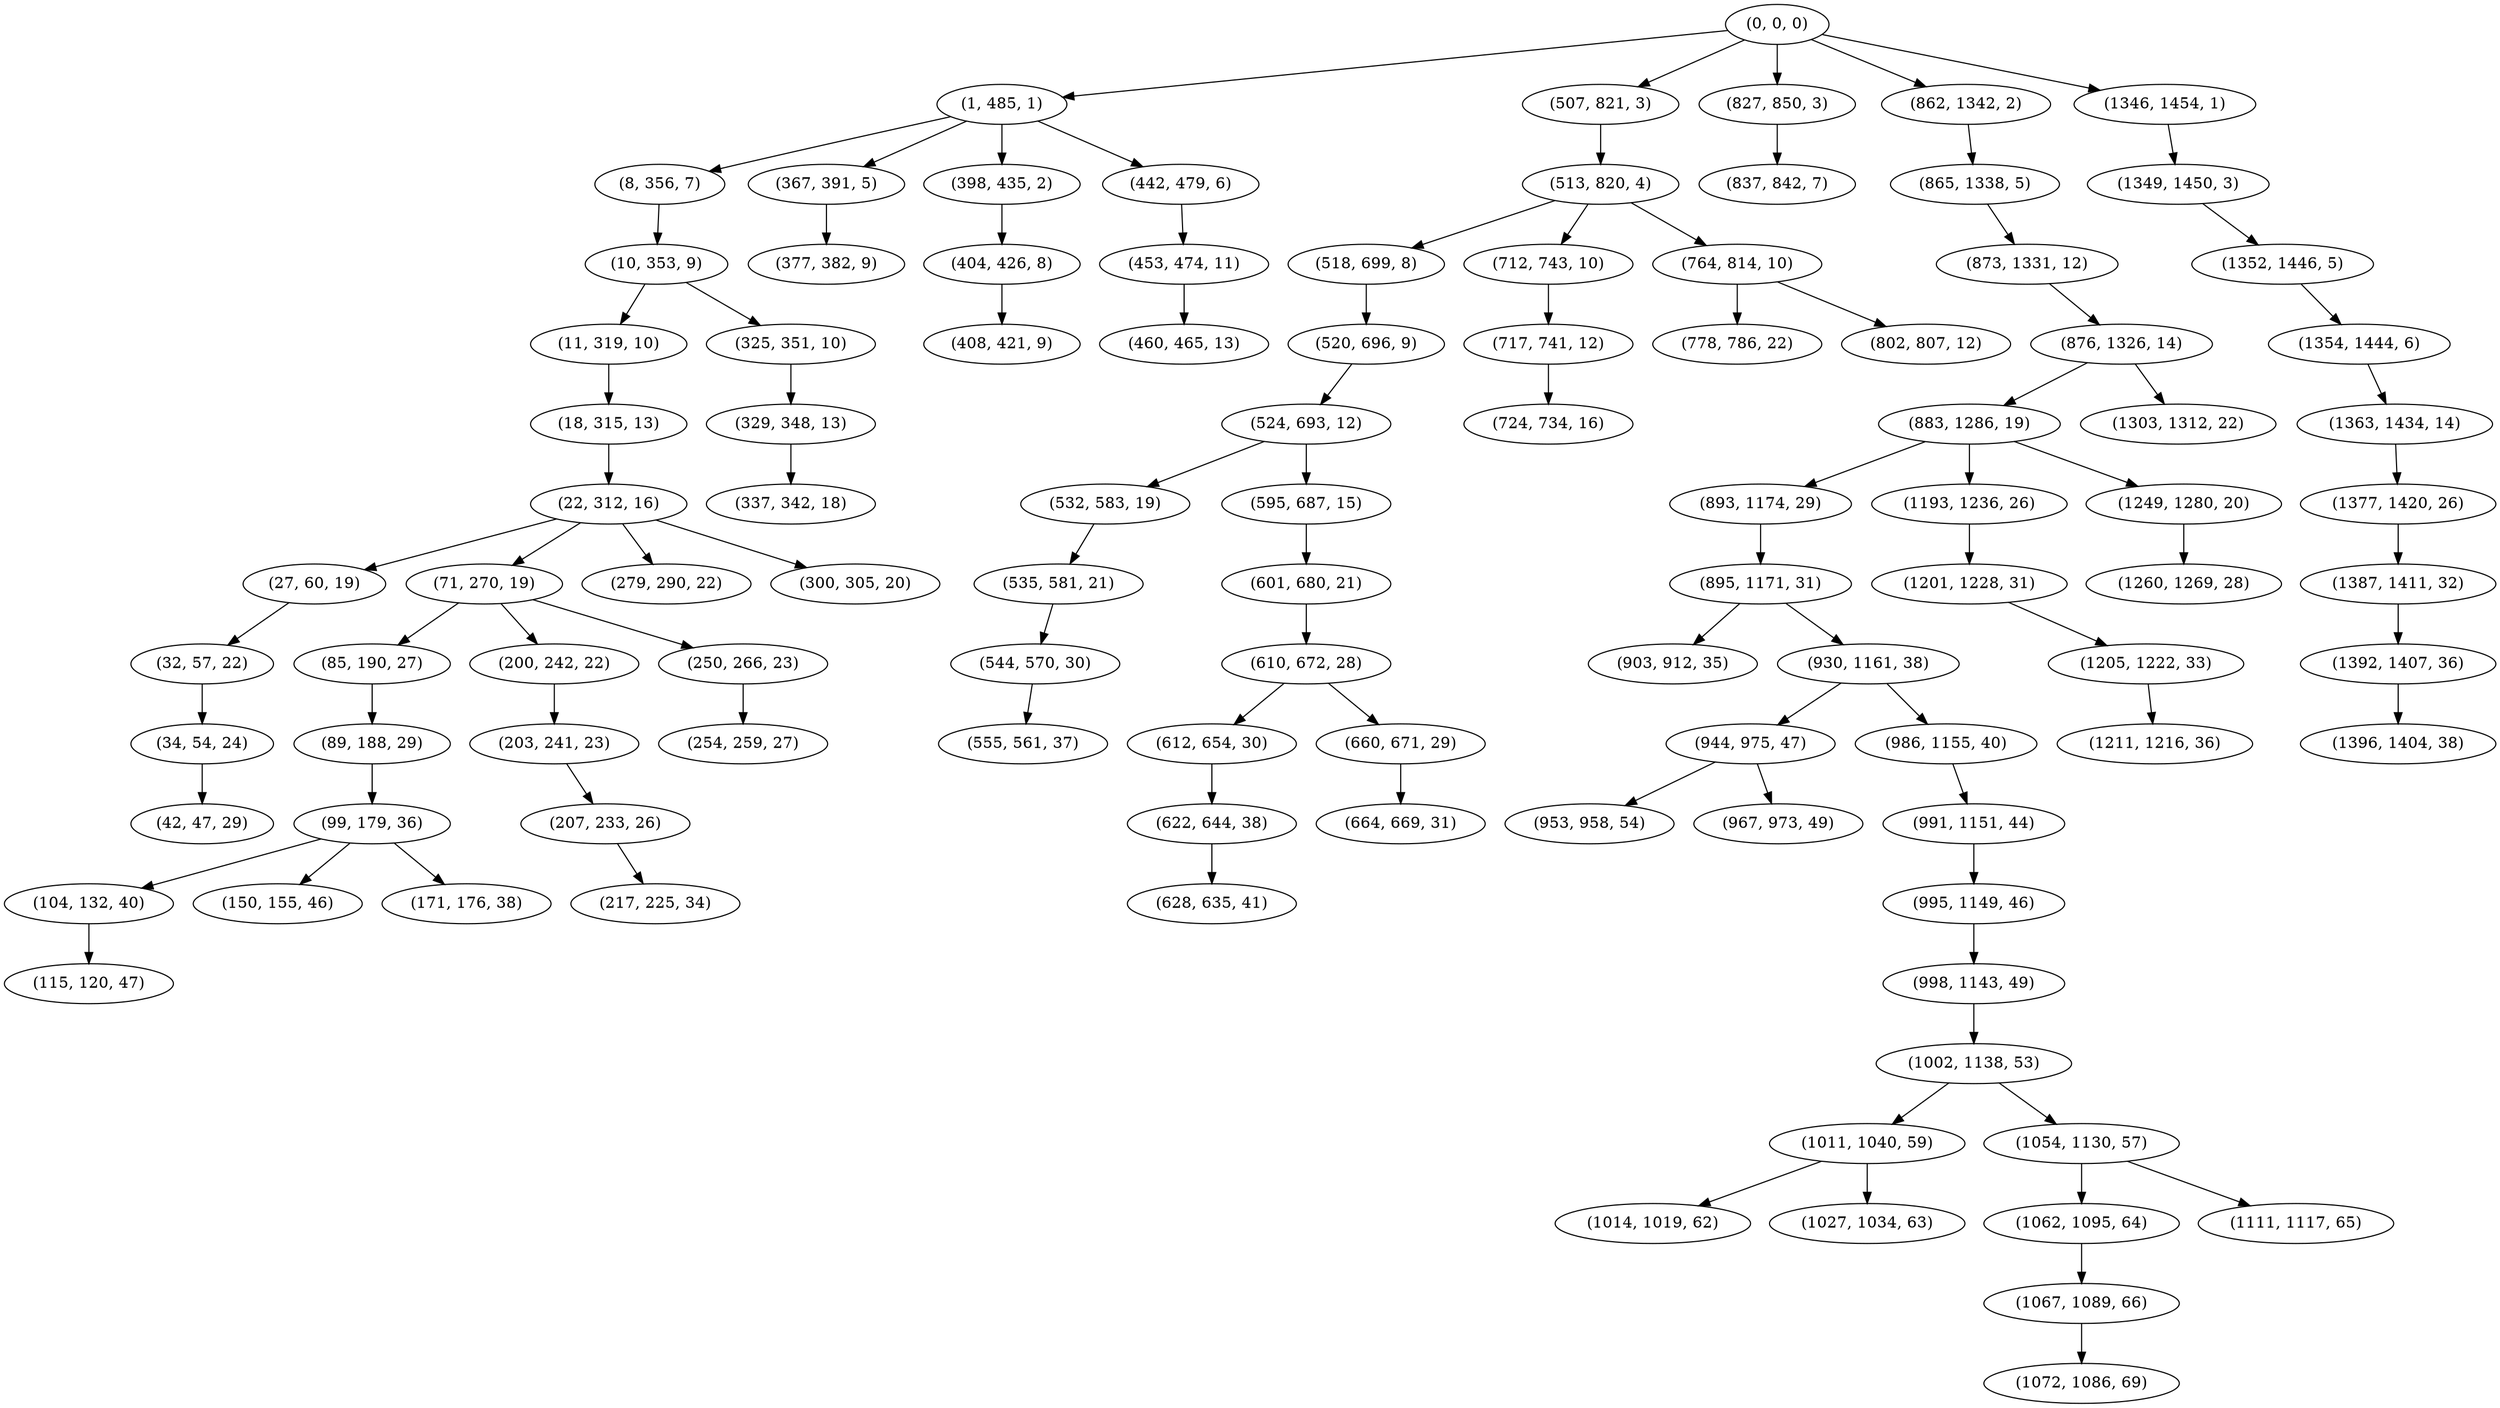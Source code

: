 digraph tree {
    "(0, 0, 0)";
    "(1, 485, 1)";
    "(8, 356, 7)";
    "(10, 353, 9)";
    "(11, 319, 10)";
    "(18, 315, 13)";
    "(22, 312, 16)";
    "(27, 60, 19)";
    "(32, 57, 22)";
    "(34, 54, 24)";
    "(42, 47, 29)";
    "(71, 270, 19)";
    "(85, 190, 27)";
    "(89, 188, 29)";
    "(99, 179, 36)";
    "(104, 132, 40)";
    "(115, 120, 47)";
    "(150, 155, 46)";
    "(171, 176, 38)";
    "(200, 242, 22)";
    "(203, 241, 23)";
    "(207, 233, 26)";
    "(217, 225, 34)";
    "(250, 266, 23)";
    "(254, 259, 27)";
    "(279, 290, 22)";
    "(300, 305, 20)";
    "(325, 351, 10)";
    "(329, 348, 13)";
    "(337, 342, 18)";
    "(367, 391, 5)";
    "(377, 382, 9)";
    "(398, 435, 2)";
    "(404, 426, 8)";
    "(408, 421, 9)";
    "(442, 479, 6)";
    "(453, 474, 11)";
    "(460, 465, 13)";
    "(507, 821, 3)";
    "(513, 820, 4)";
    "(518, 699, 8)";
    "(520, 696, 9)";
    "(524, 693, 12)";
    "(532, 583, 19)";
    "(535, 581, 21)";
    "(544, 570, 30)";
    "(555, 561, 37)";
    "(595, 687, 15)";
    "(601, 680, 21)";
    "(610, 672, 28)";
    "(612, 654, 30)";
    "(622, 644, 38)";
    "(628, 635, 41)";
    "(660, 671, 29)";
    "(664, 669, 31)";
    "(712, 743, 10)";
    "(717, 741, 12)";
    "(724, 734, 16)";
    "(764, 814, 10)";
    "(778, 786, 22)";
    "(802, 807, 12)";
    "(827, 850, 3)";
    "(837, 842, 7)";
    "(862, 1342, 2)";
    "(865, 1338, 5)";
    "(873, 1331, 12)";
    "(876, 1326, 14)";
    "(883, 1286, 19)";
    "(893, 1174, 29)";
    "(895, 1171, 31)";
    "(903, 912, 35)";
    "(930, 1161, 38)";
    "(944, 975, 47)";
    "(953, 958, 54)";
    "(967, 973, 49)";
    "(986, 1155, 40)";
    "(991, 1151, 44)";
    "(995, 1149, 46)";
    "(998, 1143, 49)";
    "(1002, 1138, 53)";
    "(1011, 1040, 59)";
    "(1014, 1019, 62)";
    "(1027, 1034, 63)";
    "(1054, 1130, 57)";
    "(1062, 1095, 64)";
    "(1067, 1089, 66)";
    "(1072, 1086, 69)";
    "(1111, 1117, 65)";
    "(1193, 1236, 26)";
    "(1201, 1228, 31)";
    "(1205, 1222, 33)";
    "(1211, 1216, 36)";
    "(1249, 1280, 20)";
    "(1260, 1269, 28)";
    "(1303, 1312, 22)";
    "(1346, 1454, 1)";
    "(1349, 1450, 3)";
    "(1352, 1446, 5)";
    "(1354, 1444, 6)";
    "(1363, 1434, 14)";
    "(1377, 1420, 26)";
    "(1387, 1411, 32)";
    "(1392, 1407, 36)";
    "(1396, 1404, 38)";
    "(0, 0, 0)" -> "(1, 485, 1)";
    "(0, 0, 0)" -> "(507, 821, 3)";
    "(0, 0, 0)" -> "(827, 850, 3)";
    "(0, 0, 0)" -> "(862, 1342, 2)";
    "(0, 0, 0)" -> "(1346, 1454, 1)";
    "(1, 485, 1)" -> "(8, 356, 7)";
    "(1, 485, 1)" -> "(367, 391, 5)";
    "(1, 485, 1)" -> "(398, 435, 2)";
    "(1, 485, 1)" -> "(442, 479, 6)";
    "(8, 356, 7)" -> "(10, 353, 9)";
    "(10, 353, 9)" -> "(11, 319, 10)";
    "(10, 353, 9)" -> "(325, 351, 10)";
    "(11, 319, 10)" -> "(18, 315, 13)";
    "(18, 315, 13)" -> "(22, 312, 16)";
    "(22, 312, 16)" -> "(27, 60, 19)";
    "(22, 312, 16)" -> "(71, 270, 19)";
    "(22, 312, 16)" -> "(279, 290, 22)";
    "(22, 312, 16)" -> "(300, 305, 20)";
    "(27, 60, 19)" -> "(32, 57, 22)";
    "(32, 57, 22)" -> "(34, 54, 24)";
    "(34, 54, 24)" -> "(42, 47, 29)";
    "(71, 270, 19)" -> "(85, 190, 27)";
    "(71, 270, 19)" -> "(200, 242, 22)";
    "(71, 270, 19)" -> "(250, 266, 23)";
    "(85, 190, 27)" -> "(89, 188, 29)";
    "(89, 188, 29)" -> "(99, 179, 36)";
    "(99, 179, 36)" -> "(104, 132, 40)";
    "(99, 179, 36)" -> "(150, 155, 46)";
    "(99, 179, 36)" -> "(171, 176, 38)";
    "(104, 132, 40)" -> "(115, 120, 47)";
    "(200, 242, 22)" -> "(203, 241, 23)";
    "(203, 241, 23)" -> "(207, 233, 26)";
    "(207, 233, 26)" -> "(217, 225, 34)";
    "(250, 266, 23)" -> "(254, 259, 27)";
    "(325, 351, 10)" -> "(329, 348, 13)";
    "(329, 348, 13)" -> "(337, 342, 18)";
    "(367, 391, 5)" -> "(377, 382, 9)";
    "(398, 435, 2)" -> "(404, 426, 8)";
    "(404, 426, 8)" -> "(408, 421, 9)";
    "(442, 479, 6)" -> "(453, 474, 11)";
    "(453, 474, 11)" -> "(460, 465, 13)";
    "(507, 821, 3)" -> "(513, 820, 4)";
    "(513, 820, 4)" -> "(518, 699, 8)";
    "(513, 820, 4)" -> "(712, 743, 10)";
    "(513, 820, 4)" -> "(764, 814, 10)";
    "(518, 699, 8)" -> "(520, 696, 9)";
    "(520, 696, 9)" -> "(524, 693, 12)";
    "(524, 693, 12)" -> "(532, 583, 19)";
    "(524, 693, 12)" -> "(595, 687, 15)";
    "(532, 583, 19)" -> "(535, 581, 21)";
    "(535, 581, 21)" -> "(544, 570, 30)";
    "(544, 570, 30)" -> "(555, 561, 37)";
    "(595, 687, 15)" -> "(601, 680, 21)";
    "(601, 680, 21)" -> "(610, 672, 28)";
    "(610, 672, 28)" -> "(612, 654, 30)";
    "(610, 672, 28)" -> "(660, 671, 29)";
    "(612, 654, 30)" -> "(622, 644, 38)";
    "(622, 644, 38)" -> "(628, 635, 41)";
    "(660, 671, 29)" -> "(664, 669, 31)";
    "(712, 743, 10)" -> "(717, 741, 12)";
    "(717, 741, 12)" -> "(724, 734, 16)";
    "(764, 814, 10)" -> "(778, 786, 22)";
    "(764, 814, 10)" -> "(802, 807, 12)";
    "(827, 850, 3)" -> "(837, 842, 7)";
    "(862, 1342, 2)" -> "(865, 1338, 5)";
    "(865, 1338, 5)" -> "(873, 1331, 12)";
    "(873, 1331, 12)" -> "(876, 1326, 14)";
    "(876, 1326, 14)" -> "(883, 1286, 19)";
    "(876, 1326, 14)" -> "(1303, 1312, 22)";
    "(883, 1286, 19)" -> "(893, 1174, 29)";
    "(883, 1286, 19)" -> "(1193, 1236, 26)";
    "(883, 1286, 19)" -> "(1249, 1280, 20)";
    "(893, 1174, 29)" -> "(895, 1171, 31)";
    "(895, 1171, 31)" -> "(903, 912, 35)";
    "(895, 1171, 31)" -> "(930, 1161, 38)";
    "(930, 1161, 38)" -> "(944, 975, 47)";
    "(930, 1161, 38)" -> "(986, 1155, 40)";
    "(944, 975, 47)" -> "(953, 958, 54)";
    "(944, 975, 47)" -> "(967, 973, 49)";
    "(986, 1155, 40)" -> "(991, 1151, 44)";
    "(991, 1151, 44)" -> "(995, 1149, 46)";
    "(995, 1149, 46)" -> "(998, 1143, 49)";
    "(998, 1143, 49)" -> "(1002, 1138, 53)";
    "(1002, 1138, 53)" -> "(1011, 1040, 59)";
    "(1002, 1138, 53)" -> "(1054, 1130, 57)";
    "(1011, 1040, 59)" -> "(1014, 1019, 62)";
    "(1011, 1040, 59)" -> "(1027, 1034, 63)";
    "(1054, 1130, 57)" -> "(1062, 1095, 64)";
    "(1054, 1130, 57)" -> "(1111, 1117, 65)";
    "(1062, 1095, 64)" -> "(1067, 1089, 66)";
    "(1067, 1089, 66)" -> "(1072, 1086, 69)";
    "(1193, 1236, 26)" -> "(1201, 1228, 31)";
    "(1201, 1228, 31)" -> "(1205, 1222, 33)";
    "(1205, 1222, 33)" -> "(1211, 1216, 36)";
    "(1249, 1280, 20)" -> "(1260, 1269, 28)";
    "(1346, 1454, 1)" -> "(1349, 1450, 3)";
    "(1349, 1450, 3)" -> "(1352, 1446, 5)";
    "(1352, 1446, 5)" -> "(1354, 1444, 6)";
    "(1354, 1444, 6)" -> "(1363, 1434, 14)";
    "(1363, 1434, 14)" -> "(1377, 1420, 26)";
    "(1377, 1420, 26)" -> "(1387, 1411, 32)";
    "(1387, 1411, 32)" -> "(1392, 1407, 36)";
    "(1392, 1407, 36)" -> "(1396, 1404, 38)";
}
